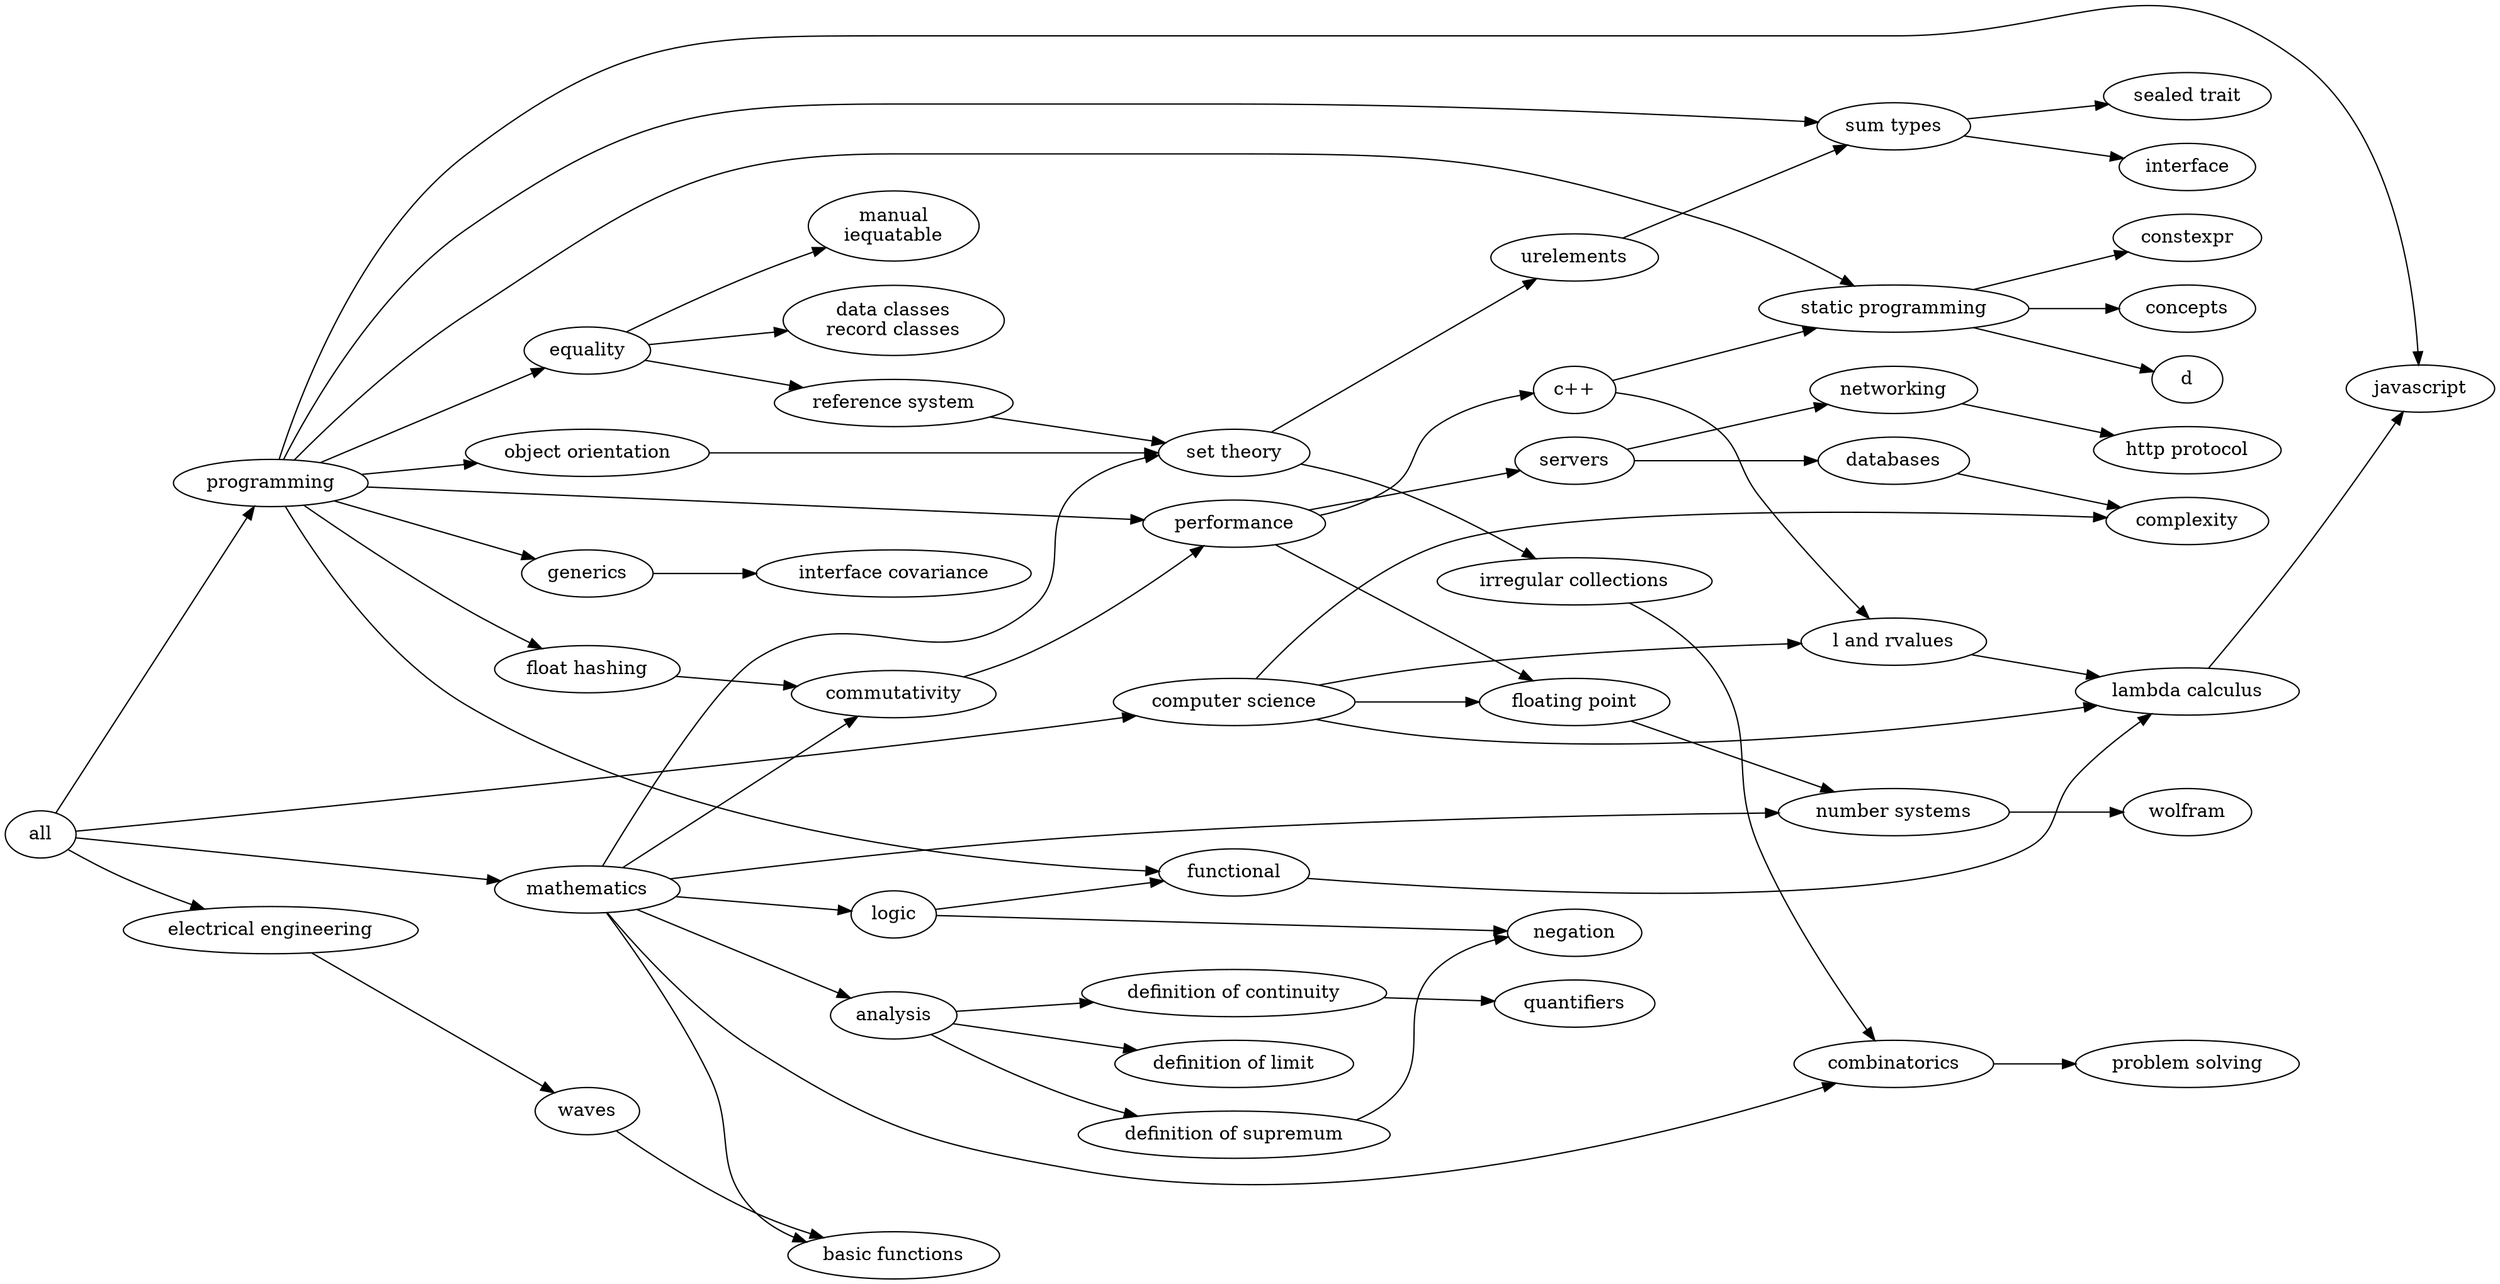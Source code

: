 digraph G {
  rankdir=LR;
  "all";
  
  "all" -> "computer science";
  "computer science" -> "lambda calculus"
  "computer science" -> "floating point"
  "floating point" -> "number systems"
  "computer science" -> "l and rvalues"
  "lambda calculus" -> "javascript"
  "computer science" -> "complexity"
  
  "all" -> "programming";
  "programming" -> "generics"
  "generics" -> "interface covariance"
  "programming" -> "sum types"
  "sum types" -> "interface"
  "sum types" -> "sealed trait"
  "programming" -> "object orientation"
  "object orientation" -> "set theory"
  "set theory" -> "urelements"
  "urelements" -> "sum types"
  "programming" -> "float hashing"
  "float hashing" -> "commutativity"
  "programming" -> "performance"
  "commutativity" -> "performance"
  "performance" -> "c++"
  "performance" -> "floating point"
  "programming" -> "static programming"
  "c++" -> "static programming"
  "static programming" -> "d"
  "static programming" -> "constexpr"
  "static programming" -> "concepts"
  "programming" -> "equality"
  "equality" -> "data classes\nrecord classes"
  "equality" -> "manual\niequatable"
  "equality" -> "reference system"
  "reference system" -> "set theory"
  "c++" -> "l and rvalues"
  "l and rvalues" -> "lambda calculus"
  "programming" -> "javascript"
  "programming" -> "functional"
  "functional" -> "lambda calculus"
  "performance" -> "servers"
  "servers" -> "databases"
  "databases" -> "complexity"
  "servers" -> "networking"
  "networking" -> "http protocol"
  
  "all" -> "mathematics";
  "mathematics" -> "analysis";
  "analysis" -> "definition of continuity";
  "definition of continuity" -> "quantifiers";
  "analysis" -> "definition of limit";
  "analysis" -> "definition of supremum"
  "definition of supremum" -> "negation"
  "mathematics" -> "number systems";
  "mathematics" -> "logic"
  "logic" -> "negation"
  "logic" -> "functional"
  "mathematics" -> "basic functions"
  "mathematics" -> "commutativity"
  "number systems" -> "wolfram"
  "mathematics" -> "set theory"
  "set theory" -> "irregular collections"
  "mathematics" -> "combinatorics"
  "combinatorics" -> "problem solving"
  "irregular collections" -> "combinatorics"
  
  "all" -> "electrical engineering"
  "electrical engineering" -> "waves"
  "waves" -> "basic functions"
}